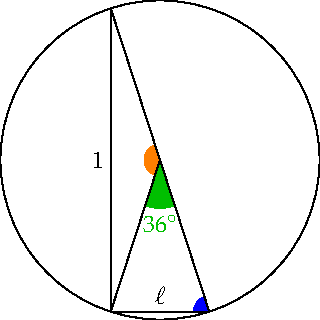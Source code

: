 settings.tex="pdflatex";

texpreamble("\usepackage{amsmath}
\usepackage{amsthm,amssymb}
\usepackage{mathpazo}
\usepackage[svgnames]{xcolor}
");
import graph;

size(160);

draw(unitcircle);

pair O=(0,0);
pair A=dir(-90+18);
pair B=dir(-90-18);
pair C=-A;

fill(A--arc(A,A+0.1unit(-A),A+0.1unit(B-A))--cycle,blue);


fill(O--arc(O,0.3B,0.3A)--cycle,heavygreen);
draw("$36^\circ$",arc(O,0.3B,0.3A),heavygreen);
fill(O--arc(O,0.1C,0.1B)--cycle,orange);

draw(O--B);
draw(A--C);
draw("$1$",C--B);
draw("$\ell$",A--B);